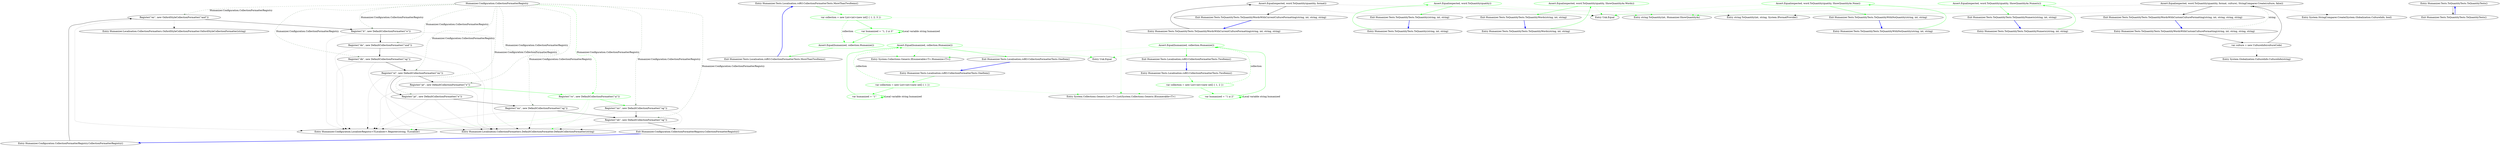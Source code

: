 digraph  {
n13 [label="Humanizer.Configuration.CollectionFormatterRegistry", span=""];
n0 [label="Entry Humanizer.Configuration.CollectionFormatterRegistry.CollectionFormatterRegistry()", span="6-6", cluster="Humanizer.Configuration.CollectionFormatterRegistry.CollectionFormatterRegistry()"];
n1 [label="Register(''en'', new OxfordStyleCollectionFormatter(''and''))", span="9-9", cluster="Humanizer.Configuration.CollectionFormatterRegistry.CollectionFormatterRegistry()"];
n2 [label="Register(''it'', new DefaultCollectionFormatter(''e''))", span="10-10", cluster="Humanizer.Configuration.CollectionFormatterRegistry.CollectionFormatterRegistry()"];
n10 [label="Entry Humanizer.Localisation.CollectionFormatters.OxfordStyleCollectionFormatter.OxfordStyleCollectionFormatter(string)", span="8-8", cluster="Humanizer.Localisation.CollectionFormatters.OxfordStyleCollectionFormatter.OxfordStyleCollectionFormatter(string)"];
n11 [label="Entry Humanizer.Configuration.LocaliserRegistry<TLocaliser>.Register(string, TLocaliser)", span="54-54", cluster="Humanizer.Configuration.LocaliserRegistry<TLocaliser>.Register(string, TLocaliser)"];
n3 [label="Register(''de'', new DefaultCollectionFormatter(''und''))", span="11-11", cluster="Humanizer.Configuration.CollectionFormatterRegistry.CollectionFormatterRegistry()"];
n12 [label="Entry Humanizer.Localisation.CollectionFormatters.DefaultCollectionFormatter.DefaultCollectionFormatter(string)", span="10-10", cluster="Humanizer.Localisation.CollectionFormatters.DefaultCollectionFormatter.DefaultCollectionFormatter(string)"];
n4 [label="Register(''dk'', new DefaultCollectionFormatter(''og''))", span="12-12", cluster="Humanizer.Configuration.CollectionFormatterRegistry.CollectionFormatterRegistry()"];
n5 [label="Register(''nl'', new DefaultCollectionFormatter(''en''))", span="13-13", cluster="Humanizer.Configuration.CollectionFormatterRegistry.CollectionFormatterRegistry()"];
n6 [label="Register(''pt'', new DefaultCollectionFormatter(''e''))", span="14-14", cluster="Humanizer.Configuration.CollectionFormatterRegistry.CollectionFormatterRegistry()"];
n7 [label="Register(''nn'', new DefaultCollectionFormatter(''og''))", span="15-15", cluster="Humanizer.Configuration.CollectionFormatterRegistry.CollectionFormatterRegistry()"];
n8 [label="Register(''nb'', new DefaultCollectionFormatter(''og''))", span="16-16", cluster="Humanizer.Configuration.CollectionFormatterRegistry.CollectionFormatterRegistry()"];
n9 [label="Exit Humanizer.Configuration.CollectionFormatterRegistry.CollectionFormatterRegistry()", span="6-6", cluster="Humanizer.Configuration.CollectionFormatterRegistry.CollectionFormatterRegistry()"];
d7 [label="Register(''ro'', new DefaultCollectionFormatter(''și''))", span="15-15", cluster="Humanizer.Configuration.CollectionFormatterRegistry.CollectionFormatterRegistry()", color=green, community=0];
d6 [label="Register(''pt'', new DefaultCollectionFormatter(''e''))", span="14-14", cluster="Humanizer.Configuration.CollectionFormatterRegistry.CollectionFormatterRegistry()"];
d8 [label="Register(''nn'', new DefaultCollectionFormatter(''og''))", span="16-16", cluster="Humanizer.Configuration.CollectionFormatterRegistry.CollectionFormatterRegistry()"];
m0_15 [label="Entry Humanizer.Tests.Localisation.roRO.CollectionFormatterTests.MoreThanTwoItems()", span="29-29", cluster="Humanizer.Tests.Localisation.roRO.CollectionFormatterTests.MoreThanTwoItems()", file="CollectionFormatterTests.cs"];
m0_16 [label="var collection = new List<int>(new int[] { 1, 2, 3 })", span="31-31", cluster="Humanizer.Tests.Localisation.roRO.CollectionFormatterTests.MoreThanTwoItems()", color=green, community=0, file="CollectionFormatterTests.cs"];
m0_17 [label="var humanized = ''1, 2 și 3''", span="32-32", cluster="Humanizer.Tests.Localisation.roRO.CollectionFormatterTests.MoreThanTwoItems()", color=green, community=0, file="CollectionFormatterTests.cs"];
m0_18 [label="Assert.Equal(humanized, collection.Humanize())", span="33-33", cluster="Humanizer.Tests.Localisation.roRO.CollectionFormatterTests.MoreThanTwoItems()", color=green, community=0, file="CollectionFormatterTests.cs"];
m0_19 [label="Exit Humanizer.Tests.Localisation.roRO.CollectionFormatterTests.MoreThanTwoItems()", span="29-29", cluster="Humanizer.Tests.Localisation.roRO.CollectionFormatterTests.MoreThanTwoItems()", file="CollectionFormatterTests.cs"];
m0_8 [label="Entry System.Collections.Generic.IEnumerable<T>.Humanize<T>()", span="17-17", cluster="System.Collections.Generic.IEnumerable<T>.Humanize<T>()", file="CollectionFormatterTests.cs"];
m0_9 [label="Entry Unk.Equal", span="", cluster="Unk.Equal", file="CollectionFormatterTests.cs"];
m0_7 [label="Entry System.Collections.Generic.List<T>.List(System.Collections.Generic.IEnumerable<T>)", span="0-0", cluster="System.Collections.Generic.List<T>.List(System.Collections.Generic.IEnumerable<T>)", file="CollectionFormatterTests.cs"];
m0_2 [label="Entry Humanizer.Tests.Localisation.roRO.CollectionFormatterTests.OneItem()", span="13-13", cluster="Humanizer.Tests.Localisation.roRO.CollectionFormatterTests.OneItem()", file="CollectionFormatterTests.cs"];
m0_3 [label="var collection = new List<int>(new int[] { 1 })", span="15-15", cluster="Humanizer.Tests.Localisation.roRO.CollectionFormatterTests.OneItem()", color=green, community=0, file="CollectionFormatterTests.cs"];
m0_4 [label="var humanized = ''1''", span="16-16", cluster="Humanizer.Tests.Localisation.roRO.CollectionFormatterTests.OneItem()", color=green, community=0, file="CollectionFormatterTests.cs"];
m0_5 [label="Assert.Equal(humanized, collection.Humanize())", span="17-17", cluster="Humanizer.Tests.Localisation.roRO.CollectionFormatterTests.OneItem()", color=green, community=0, file="CollectionFormatterTests.cs"];
m0_6 [label="Exit Humanizer.Tests.Localisation.roRO.CollectionFormatterTests.OneItem()", span="13-13", cluster="Humanizer.Tests.Localisation.roRO.CollectionFormatterTests.OneItem()", file="CollectionFormatterTests.cs"];
m0_10 [label="Entry Humanizer.Tests.Localisation.roRO.CollectionFormatterTests.TwoItems()", span="21-21", cluster="Humanizer.Tests.Localisation.roRO.CollectionFormatterTests.TwoItems()", file="CollectionFormatterTests.cs"];
m0_11 [label="var collection = new List<int>(new int[] { 1, 2 })", span="23-23", cluster="Humanizer.Tests.Localisation.roRO.CollectionFormatterTests.TwoItems()", color=green, community=0, file="CollectionFormatterTests.cs"];
m0_12 [label="var humanized = ''1 și 2''", span="24-24", cluster="Humanizer.Tests.Localisation.roRO.CollectionFormatterTests.TwoItems()", color=green, community=0, file="CollectionFormatterTests.cs"];
m0_13 [label="Assert.Equal(humanized, collection.Humanize())", span="25-25", cluster="Humanizer.Tests.Localisation.roRO.CollectionFormatterTests.TwoItems()", color=green, community=0, file="CollectionFormatterTests.cs"];
m0_14 [label="Exit Humanizer.Tests.Localisation.roRO.CollectionFormatterTests.TwoItems()", span="21-21", cluster="Humanizer.Tests.Localisation.roRO.CollectionFormatterTests.TwoItems()", file="CollectionFormatterTests.cs"];
m1_19 [label="Entry string.ToQuantity(int, string, System.IFormatProvider)", span="64-64", cluster="string.ToQuantity(int, string, System.IFormatProvider)", file="ToQuantityTests.cs"];
m1_24 [label="Entry System.Globalization.CultureInfo.CultureInfo(string)", span="0-0", cluster="System.Globalization.CultureInfo.CultureInfo(string)", file="ToQuantityTests.cs"];
m1_5 [label="Entry string.ToQuantity(int, Humanizer.ShowQuantityAs)", span="46-46", cluster="string.ToQuantity(int, Humanizer.ShowQuantityAs)", file="ToQuantityTests.cs"];
m1_0 [label="Entry Humanizer.Tests.ToQuantityTests.ToQuantityTests()", span="8-8", cluster="Humanizer.Tests.ToQuantityTests.ToQuantityTests()", file="ToQuantityTests.cs"];
m1_1 [label="Exit Humanizer.Tests.ToQuantityTests.ToQuantityTests()", span="8-8", cluster="Humanizer.Tests.ToQuantityTests.ToQuantityTests()", file="ToQuantityTests.cs"];
m1_2 [label="Entry Humanizer.Tests.ToQuantityTests.ToQuantity(string, int, string)", span="25-25", cluster="Humanizer.Tests.ToQuantityTests.ToQuantity(string, int, string)", file="ToQuantityTests.cs"];
m1_3 [label="Assert.Equal(expected, word.ToQuantity(quatity))", span="27-27", cluster="Humanizer.Tests.ToQuantityTests.ToQuantity(string, int, string)", color=green, community=0, file="ToQuantityTests.cs"];
m1_4 [label="Exit Humanizer.Tests.ToQuantityTests.ToQuantity(string, int, string)", span="25-25", cluster="Humanizer.Tests.ToQuantityTests.ToQuantity(string, int, string)", file="ToQuantityTests.cs"];
m1_6 [label="Entry Unk.Equal", span="", cluster="Unk.Equal", file="ToQuantityTests.cs"];
m1_13 [label="Entry Humanizer.Tests.ToQuantityTests.ToQuantityWords(string, int, string)", span="78-78", cluster="Humanizer.Tests.ToQuantityTests.ToQuantityWords(string, int, string)", file="ToQuantityTests.cs"];
m1_14 [label="Assert.Equal(expected, word.ToQuantity(quatity, ShowQuantityAs.Words))", span="80-80", cluster="Humanizer.Tests.ToQuantityTests.ToQuantityWords(string, int, string)", color=green, community=0, file="ToQuantityTests.cs"];
m1_15 [label="Exit Humanizer.Tests.ToQuantityTests.ToQuantityWords(string, int, string)", span="78-78", cluster="Humanizer.Tests.ToQuantityTests.ToQuantityWords(string, int, string)", file="ToQuantityTests.cs"];
m1_16 [label="Entry Humanizer.Tests.ToQuantityTests.ToQuantityWordsWithCurrentCultureFormatting(string, int, string, string)", span="95-95", cluster="Humanizer.Tests.ToQuantityTests.ToQuantityWordsWithCurrentCultureFormatting(string, int, string, string)", file="ToQuantityTests.cs"];
m1_17 [label="Assert.Equal(expected, word.ToQuantity(quantity, format))", span="97-97", cluster="Humanizer.Tests.ToQuantityTests.ToQuantityWordsWithCurrentCultureFormatting(string, int, string, string)", file="ToQuantityTests.cs"];
m1_18 [label="Exit Humanizer.Tests.ToQuantityTests.ToQuantityWordsWithCurrentCultureFormatting(string, int, string, string)", span="95-95", cluster="Humanizer.Tests.ToQuantityTests.ToQuantityWordsWithCurrentCultureFormatting(string, int, string, string)", file="ToQuantityTests.cs"];
m1_25 [label="Entry System.StringComparer.Create(System.Globalization.CultureInfo, bool)", span="0-0", cluster="System.StringComparer.Create(System.Globalization.CultureInfo, bool)", file="ToQuantityTests.cs"];
m1_20 [label="Entry Humanizer.Tests.ToQuantityTests.ToQuantityWordsWithCustomCultureFormatting(string, int, string, string, string)", span="110-110", cluster="Humanizer.Tests.ToQuantityTests.ToQuantityWordsWithCustomCultureFormatting(string, int, string, string, string)", file="ToQuantityTests.cs"];
m1_21 [label="var culture = new CultureInfo(cultureCode)", span="112-112", cluster="Humanizer.Tests.ToQuantityTests.ToQuantityWordsWithCustomCultureFormatting(string, int, string, string, string)", file="ToQuantityTests.cs"];
m1_22 [label="Assert.Equal(expected, word.ToQuantity(quantity, format, culture), StringComparer.Create(culture, false))", span="113-113", cluster="Humanizer.Tests.ToQuantityTests.ToQuantityWordsWithCustomCultureFormatting(string, int, string, string, string)", file="ToQuantityTests.cs"];
m1_23 [label="Exit Humanizer.Tests.ToQuantityTests.ToQuantityWordsWithCustomCultureFormatting(string, int, string, string, string)", span="110-110", cluster="Humanizer.Tests.ToQuantityTests.ToQuantityWordsWithCustomCultureFormatting(string, int, string, string, string)", file="ToQuantityTests.cs"];
m1_7 [label="Entry Humanizer.Tests.ToQuantityTests.ToQuantityWithNoQuantity(string, int, string)", span="42-42", cluster="Humanizer.Tests.ToQuantityTests.ToQuantityWithNoQuantity(string, int, string)", file="ToQuantityTests.cs"];
m1_8 [label="Assert.Equal(expected, word.ToQuantity(quatity, ShowQuantityAs.None))", span="44-44", cluster="Humanizer.Tests.ToQuantityTests.ToQuantityWithNoQuantity(string, int, string)", color=green, community=0, file="ToQuantityTests.cs"];
m1_9 [label="Exit Humanizer.Tests.ToQuantityTests.ToQuantityWithNoQuantity(string, int, string)", span="42-42", cluster="Humanizer.Tests.ToQuantityTests.ToQuantityWithNoQuantity(string, int, string)", file="ToQuantityTests.cs"];
m1_10 [label="Entry Humanizer.Tests.ToQuantityTests.ToQuantityNumeric(string, int, string)", span="59-59", cluster="Humanizer.Tests.ToQuantityTests.ToQuantityNumeric(string, int, string)", file="ToQuantityTests.cs"];
m1_11 [label="Assert.Equal(expected, word.ToQuantity(quatity, ShowQuantityAs.Numeric))", span="62-62", cluster="Humanizer.Tests.ToQuantityTests.ToQuantityNumeric(string, int, string)", color=green, community=0, file="ToQuantityTests.cs"];
m1_12 [label="Exit Humanizer.Tests.ToQuantityTests.ToQuantityNumeric(string, int, string)", span="59-59", cluster="Humanizer.Tests.ToQuantityTests.ToQuantityNumeric(string, int, string)", file="ToQuantityTests.cs"];
n13 -> n1  [key=1, style=dashed, color=darkseagreen4, label="Humanizer.Configuration.CollectionFormatterRegistry"];
n13 -> n2  [key=1, style=dashed, color=darkseagreen4, label="Humanizer.Configuration.CollectionFormatterRegistry"];
n13 -> n3  [key=1, style=dashed, color=darkseagreen4, label="Humanizer.Configuration.CollectionFormatterRegistry"];
n13 -> n4  [key=1, style=dashed, color=darkseagreen4, label="Humanizer.Configuration.CollectionFormatterRegistry"];
n13 -> n5  [key=1, style=dashed, color=darkseagreen4, label="Humanizer.Configuration.CollectionFormatterRegistry"];
n13 -> n6  [key=1, style=dashed, color=darkseagreen4, label="Humanizer.Configuration.CollectionFormatterRegistry"];
n13 -> n7  [key=1, style=dashed, color=darkseagreen4, label="Humanizer.Configuration.CollectionFormatterRegistry"];
n13 -> n8  [key=1, style=dashed, color=darkseagreen4, label="Humanizer.Configuration.CollectionFormatterRegistry"];
n13 -> d7  [key=1, style=dashed, color=green, label="Humanizer.Configuration.CollectionFormatterRegistry"];
n13 -> d6  [key=1, style=dashed, color=darkseagreen4, label="Humanizer.Configuration.CollectionFormatterRegistry"];
n13 -> d8  [key=1, style=dashed, color=darkseagreen4, label="Humanizer.Configuration.CollectionFormatterRegistry"];
n0 -> n1  [key=0, style=solid];
n1 -> n2  [key=0, style=solid];
n1 -> n10  [key=2, style=dotted];
n1 -> n11  [key=2, style=dotted];
n2 -> n3  [key=0, style=solid];
n2 -> n12  [key=2, style=dotted];
n2 -> n11  [key=2, style=dotted];
n3 -> n4  [key=0, style=solid];
n3 -> n12  [key=2, style=dotted];
n3 -> n11  [key=2, style=dotted];
n4 -> n5  [key=0, style=solid];
n4 -> n12  [key=2, style=dotted];
n4 -> n11  [key=2, style=dotted];
n5 -> n6  [key=0, style=solid];
n5 -> n12  [key=2, style=dotted];
n5 -> n11  [key=2, style=dotted];
n5 -> d6  [key=0, style=solid];
n6 -> n7  [key=0, style=solid];
n6 -> n12  [key=2, style=dotted];
n6 -> n11  [key=2, style=dotted];
n7 -> n8  [key=0, style=solid];
n7 -> n12  [key=2, style=dotted];
n7 -> n11  [key=2, style=dotted];
n8 -> n9  [key=0, style=solid];
n8 -> n12  [key=2, style=dotted];
n8 -> n11  [key=2, style=dotted];
n9 -> n0  [key=0, style=bold, color=blue];
d7 -> d8  [key=0, style=solid, color=green];
d7 -> n12  [key=2, style=dotted, color=green];
d7 -> n11  [key=2, style=dotted, color=green];
d6 -> d7  [key=0, style=solid, color=green];
d6 -> n12  [key=2, style=dotted];
d6 -> n11  [key=2, style=dotted];
d8 -> n8  [key=0, style=solid];
d8 -> n12  [key=2, style=dotted];
d8 -> n11  [key=2, style=dotted];
m0_15 -> m0_16  [key=0, style=solid, color=green];
m0_16 -> m0_17  [key=0, style=solid, color=green];
m0_16 -> m0_7  [key=2, style=dotted, color=green];
m0_16 -> m0_18  [key=1, style=dashed, color=green, label=collection];
m0_17 -> m0_17  [key=3, color=green, style=bold, label="Local variable string humanized"];
m0_17 -> m0_18  [key=0, style=solid, color=green];
m0_18 -> m0_19  [key=0, style=solid, color=green];
m0_18 -> m0_8  [key=2, style=dotted, color=green];
m0_18 -> m0_9  [key=2, style=dotted, color=green];
m0_19 -> m0_15  [key=0, style=bold, color=blue];
m0_2 -> m0_3  [key=0, style=solid, color=green];
m0_3 -> m0_4  [key=0, style=solid, color=green];
m0_3 -> m0_7  [key=2, style=dotted, color=green];
m0_3 -> m0_5  [key=1, style=dashed, color=green, label=collection];
m0_4 -> m0_4  [key=3, color=green, style=bold, label="Local variable string humanized"];
m0_4 -> m0_5  [key=0, style=solid, color=green];
m0_5 -> m0_6  [key=0, style=solid, color=green];
m0_5 -> m0_8  [key=2, style=dotted, color=green];
m0_5 -> m0_9  [key=2, style=dotted, color=green];
m0_6 -> m0_2  [key=0, style=bold, color=blue];
m0_10 -> m0_11  [key=0, style=solid, color=green];
m0_11 -> m0_12  [key=0, style=solid, color=green];
m0_11 -> m0_7  [key=2, style=dotted, color=green];
m0_11 -> m0_13  [key=1, style=dashed, color=green, label=collection];
m0_12 -> m0_12  [key=3, color=green, style=bold, label="Local variable string humanized"];
m0_12 -> m0_13  [key=0, style=solid, color=green];
m0_13 -> m0_14  [key=0, style=solid, color=green];
m0_13 -> m0_8  [key=2, style=dotted, color=green];
m0_13 -> m0_9  [key=2, style=dotted, color=green];
m0_14 -> m0_10  [key=0, style=bold, color=blue];
m1_0 -> m1_1  [key=0, style=solid];
m1_1 -> m1_0  [key=0, style=bold, color=blue];
m1_2 -> m1_3  [key=0, style=solid, color=green];
m1_3 -> m1_4  [key=0, style=solid, color=green];
m1_3 -> m1_5  [key=2, style=dotted, color=green];
m1_3 -> m1_6  [key=2, style=dotted, color=green];
m1_4 -> m1_2  [key=0, style=bold, color=blue];
m1_13 -> m1_14  [key=0, style=solid, color=green];
m1_14 -> m1_15  [key=0, style=solid, color=green];
m1_14 -> m1_5  [key=2, style=dotted, color=green];
m1_14 -> m1_6  [key=2, style=dotted, color=green];
m1_15 -> m1_13  [key=0, style=bold, color=blue];
m1_16 -> m1_17  [key=0, style=solid];
m1_17 -> m1_18  [key=0, style=solid];
m1_17 -> m1_19  [key=2, style=dotted];
m1_17 -> m1_6  [key=2, style=dotted];
m1_18 -> m1_16  [key=0, style=bold, color=blue];
m1_20 -> m1_21  [key=0, style=solid];
m1_20 -> m1_22  [key=1, style=dashed, color=darkseagreen4, label=string];
m1_21 -> m1_22  [key=0, style=solid];
m1_21 -> m1_24  [key=2, style=dotted];
m1_22 -> m1_23  [key=0, style=solid];
m1_22 -> m1_19  [key=2, style=dotted];
m1_22 -> m1_25  [key=2, style=dotted];
m1_22 -> m1_6  [key=2, style=dotted];
m1_23 -> m1_20  [key=0, style=bold, color=blue];
m1_7 -> m1_8  [key=0, style=solid, color=green];
m1_8 -> m1_9  [key=0, style=solid, color=green];
m1_8 -> m1_5  [key=2, style=dotted, color=green];
m1_8 -> m1_6  [key=2, style=dotted, color=green];
m1_9 -> m1_7  [key=0, style=bold, color=blue];
m1_10 -> m1_11  [key=0, style=solid, color=green];
m1_11 -> m1_12  [key=0, style=solid, color=green];
m1_11 -> m1_5  [key=2, style=dotted, color=green];
m1_11 -> m1_6  [key=2, style=dotted, color=green];
m1_12 -> m1_10  [key=0, style=bold, color=blue];
}
